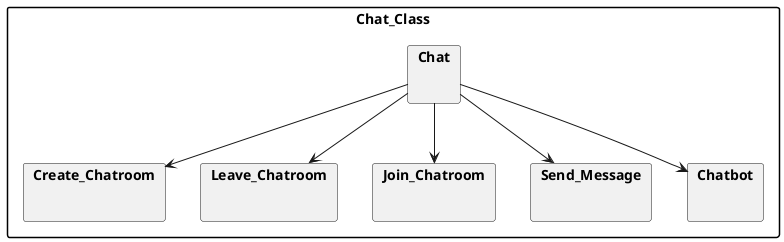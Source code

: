 @startuml
skinparam packageStyle rectangle
Package Chat_Class {
    package Chat{
    }
    package Create_Chatroom {
    }
     package Leave_Chatroom {
    }
     package Join_Chatroom {
    }
     package Send_Message {
    }
     package Chatbot {
    }
}

Chat --> Create_Chatroom
Chat --> Leave_Chatroom
Chat --> Join_Chatroom
Chat --> Send_Message
Chat --> Chatbot
@enduml